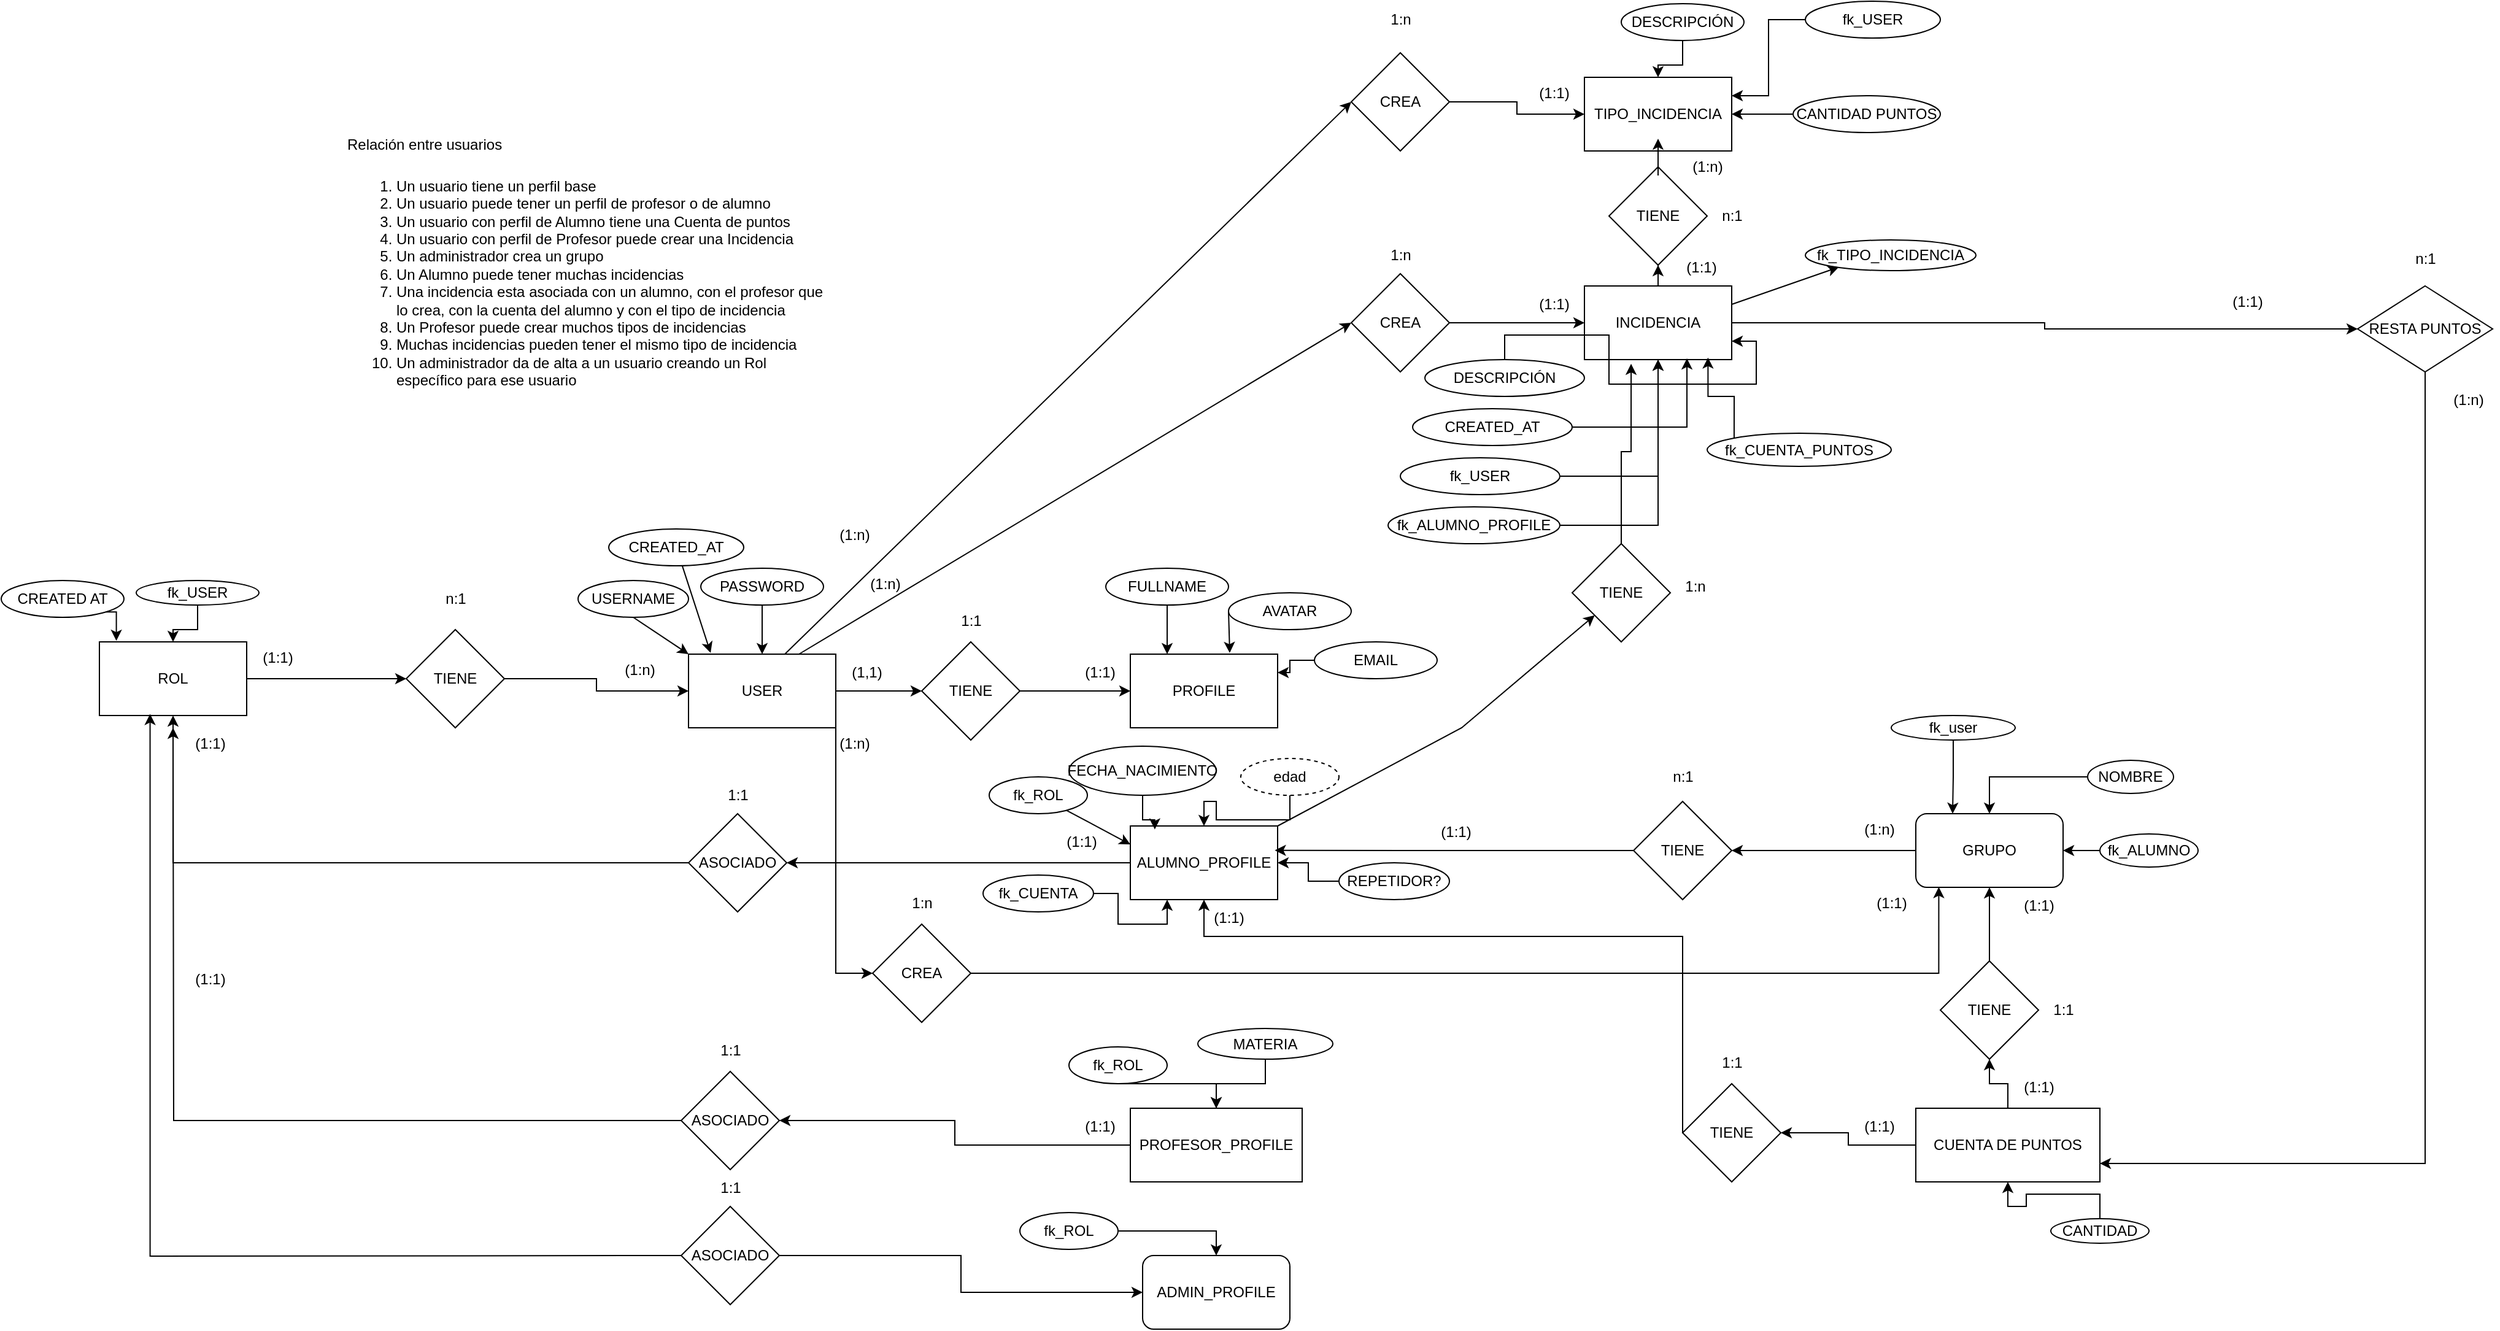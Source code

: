 <mxfile version="24.8.4">
  <diagram name="Página-1" id="fHq5Il7rkgxkkeVJPvbZ">
    <mxGraphModel dx="2620" dy="2134" grid="1" gridSize="10" guides="1" tooltips="1" connect="1" arrows="1" fold="1" page="1" pageScale="1" pageWidth="827" pageHeight="1169" math="0" shadow="0">
      <root>
        <mxCell id="0" />
        <mxCell id="1" parent="0" />
        <mxCell id="5nmSyV8fs2mh4pmYHU-O-1" value="&lt;h1 style=&quot;margin-top: 0px;&quot;&gt;&lt;span style=&quot;font-size: 12px; font-weight: 400;&quot;&gt;Relación entre usuarios&lt;/span&gt;&lt;/h1&gt;&lt;div&gt;&lt;ol&gt;&lt;li&gt;&lt;span style=&quot;font-size: 12px; font-weight: 400;&quot;&gt;Un usuario tiene un perfil base&lt;/span&gt;&lt;/li&gt;&lt;li&gt;Un usuario puede tener un perfil de profesor o de alumno&lt;/li&gt;&lt;li&gt;Un usuario con perfil de Alumno tiene una Cuenta de puntos&lt;/li&gt;&lt;li&gt;Un usuario con perfil de Profesor puede crear una Incidencia&lt;/li&gt;&lt;li&gt;Un administrador crea un grupo&lt;/li&gt;&lt;li&gt;Un Alumno puede tener muchas incidencias&lt;/li&gt;&lt;li&gt;Una incidencia esta asociada con un alumno, con el profesor que lo crea, con la cuenta del alumno y con el tipo de incidencia&lt;/li&gt;&lt;li&gt;Un Profesor puede crear muchos tipos de incidencias&lt;/li&gt;&lt;li&gt;Muchas incidencias pueden tener el mismo tipo de incidencia&lt;/li&gt;&lt;li&gt;Un administrador da de alta a un usuario creando un Rol específico para ese usuario&lt;/li&gt;&lt;/ol&gt;&lt;/div&gt;" style="text;html=1;whiteSpace=wrap;overflow=hidden;rounded=0;" vertex="1" parent="1">
          <mxGeometry x="60" y="60" width="390" height="250" as="geometry" />
        </mxCell>
        <mxCell id="5nmSyV8fs2mh4pmYHU-O-5" style="edgeStyle=orthogonalEdgeStyle;rounded=0;orthogonalLoop=1;jettySize=auto;html=1;exitX=1;exitY=0.5;exitDx=0;exitDy=0;entryX=0;entryY=0.5;entryDx=0;entryDy=0;" edge="1" parent="1" source="5nmSyV8fs2mh4pmYHU-O-3" target="5nmSyV8fs2mh4pmYHU-O-6">
          <mxGeometry relative="1" as="geometry">
            <mxPoint x="520" y="530" as="targetPoint" />
          </mxGeometry>
        </mxCell>
        <mxCell id="5nmSyV8fs2mh4pmYHU-O-261" style="edgeStyle=orthogonalEdgeStyle;rounded=0;orthogonalLoop=1;jettySize=auto;html=1;exitX=0.75;exitY=1;exitDx=0;exitDy=0;entryX=0;entryY=0.5;entryDx=0;entryDy=0;" edge="1" parent="1" source="5nmSyV8fs2mh4pmYHU-O-3" target="5nmSyV8fs2mh4pmYHU-O-260">
          <mxGeometry relative="1" as="geometry">
            <Array as="points">
              <mxPoint x="460" y="560" />
              <mxPoint x="460" y="760" />
            </Array>
          </mxGeometry>
        </mxCell>
        <mxCell id="5nmSyV8fs2mh4pmYHU-O-3" value="USER" style="whiteSpace=wrap;html=1;" vertex="1" parent="1">
          <mxGeometry x="340" y="500" width="120" height="60" as="geometry" />
        </mxCell>
        <mxCell id="5nmSyV8fs2mh4pmYHU-O-8" style="edgeStyle=orthogonalEdgeStyle;rounded=0;orthogonalLoop=1;jettySize=auto;html=1;entryX=0;entryY=0.5;entryDx=0;entryDy=0;" edge="1" parent="1" source="5nmSyV8fs2mh4pmYHU-O-6" target="5nmSyV8fs2mh4pmYHU-O-7">
          <mxGeometry relative="1" as="geometry" />
        </mxCell>
        <mxCell id="5nmSyV8fs2mh4pmYHU-O-6" value="TIENE" style="rhombus;whiteSpace=wrap;html=1;" vertex="1" parent="1">
          <mxGeometry x="530" y="490" width="80" height="80" as="geometry" />
        </mxCell>
        <mxCell id="5nmSyV8fs2mh4pmYHU-O-7" value="PROFILE" style="whiteSpace=wrap;html=1;" vertex="1" parent="1">
          <mxGeometry x="700" y="500" width="120" height="60" as="geometry" />
        </mxCell>
        <mxCell id="5nmSyV8fs2mh4pmYHU-O-9" value="(1,1)" style="text;html=1;align=center;verticalAlign=middle;resizable=0;points=[];autosize=1;strokeColor=none;fillColor=none;" vertex="1" parent="1">
          <mxGeometry x="460" y="500" width="50" height="30" as="geometry" />
        </mxCell>
        <mxCell id="5nmSyV8fs2mh4pmYHU-O-10" value="(1:1)" style="text;html=1;align=center;verticalAlign=middle;resizable=0;points=[];autosize=1;strokeColor=none;fillColor=none;" vertex="1" parent="1">
          <mxGeometry x="650" y="500" width="50" height="30" as="geometry" />
        </mxCell>
        <mxCell id="5nmSyV8fs2mh4pmYHU-O-20" style="rounded=0;orthogonalLoop=1;jettySize=auto;html=1;exitX=0.5;exitY=1;exitDx=0;exitDy=0;entryX=0;entryY=0;entryDx=0;entryDy=0;" edge="1" parent="1" source="5nmSyV8fs2mh4pmYHU-O-12" target="5nmSyV8fs2mh4pmYHU-O-3">
          <mxGeometry relative="1" as="geometry" />
        </mxCell>
        <mxCell id="5nmSyV8fs2mh4pmYHU-O-12" value="USERNAME" style="ellipse;whiteSpace=wrap;html=1;" vertex="1" parent="1">
          <mxGeometry x="250" y="440" width="90" height="30" as="geometry" />
        </mxCell>
        <mxCell id="5nmSyV8fs2mh4pmYHU-O-22" style="edgeStyle=orthogonalEdgeStyle;rounded=0;orthogonalLoop=1;jettySize=auto;html=1;entryX=0.5;entryY=0;entryDx=0;entryDy=0;" edge="1" parent="1" source="5nmSyV8fs2mh4pmYHU-O-13" target="5nmSyV8fs2mh4pmYHU-O-3">
          <mxGeometry relative="1" as="geometry" />
        </mxCell>
        <mxCell id="5nmSyV8fs2mh4pmYHU-O-13" value="PASSWORD" style="ellipse;whiteSpace=wrap;html=1;" vertex="1" parent="1">
          <mxGeometry x="350" y="430" width="100" height="30" as="geometry" />
        </mxCell>
        <mxCell id="5nmSyV8fs2mh4pmYHU-O-32" style="edgeStyle=orthogonalEdgeStyle;rounded=0;orthogonalLoop=1;jettySize=auto;html=1;exitX=0.5;exitY=1;exitDx=0;exitDy=0;entryX=0.25;entryY=0;entryDx=0;entryDy=0;" edge="1" parent="1" source="5nmSyV8fs2mh4pmYHU-O-23" target="5nmSyV8fs2mh4pmYHU-O-7">
          <mxGeometry relative="1" as="geometry" />
        </mxCell>
        <mxCell id="5nmSyV8fs2mh4pmYHU-O-23" value="FULLNAME" style="ellipse;whiteSpace=wrap;html=1;" vertex="1" parent="1">
          <mxGeometry x="680" y="430" width="100" height="30" as="geometry" />
        </mxCell>
        <mxCell id="5nmSyV8fs2mh4pmYHU-O-25" value="AVATAR&lt;span style=&quot;color: rgba(0, 0, 0, 0); font-family: monospace; font-size: 0px; text-align: start; text-wrap-mode: nowrap;&quot;&gt;%3CmxGraphModel%3E%3Croot%3E%3CmxCell%20id%3D%220%22%2F%3E%3CmxCell%20id%3D%221%22%20parent%3D%220%22%2F%3E%3CmxCell%20id%3D%222%22%20value%3D%22FULLNAME%22%20style%3D%22ellipse%3BwhiteSpace%3Dwrap%3Bhtml%3D1%3B%22%20vertex%3D%221%22%20parent%3D%221%22%3E%3CmxGeometry%20x%3D%221320%22%20y%3D%22110%22%20width%3D%22100%22%20height%3D%2230%22%20as%3D%22geometry%22%2F%3E%3C%2FmxCell%3E%3C%2Froot%3E%3C%2FmxGraphModel%3E&lt;/span&gt;" style="ellipse;whiteSpace=wrap;html=1;" vertex="1" parent="1">
          <mxGeometry x="780" y="450" width="100" height="30" as="geometry" />
        </mxCell>
        <mxCell id="5nmSyV8fs2mh4pmYHU-O-33" style="edgeStyle=orthogonalEdgeStyle;rounded=0;orthogonalLoop=1;jettySize=auto;html=1;entryX=1;entryY=0.25;entryDx=0;entryDy=0;" edge="1" parent="1" source="5nmSyV8fs2mh4pmYHU-O-30" target="5nmSyV8fs2mh4pmYHU-O-7">
          <mxGeometry relative="1" as="geometry">
            <mxPoint x="830" y="520" as="targetPoint" />
          </mxGeometry>
        </mxCell>
        <mxCell id="5nmSyV8fs2mh4pmYHU-O-30" value="EMAIL" style="ellipse;whiteSpace=wrap;html=1;" vertex="1" parent="1">
          <mxGeometry x="850" y="490" width="100" height="30" as="geometry" />
        </mxCell>
        <mxCell id="5nmSyV8fs2mh4pmYHU-O-31" style="rounded=0;orthogonalLoop=1;jettySize=auto;html=1;exitX=0;exitY=0.5;exitDx=0;exitDy=0;entryX=0.675;entryY=-0.017;entryDx=0;entryDy=0;entryPerimeter=0;" edge="1" parent="1" source="5nmSyV8fs2mh4pmYHU-O-25" target="5nmSyV8fs2mh4pmYHU-O-7">
          <mxGeometry relative="1" as="geometry" />
        </mxCell>
        <mxCell id="5nmSyV8fs2mh4pmYHU-O-34" value="1:1" style="text;html=1;align=center;verticalAlign=middle;resizable=0;points=[];autosize=1;strokeColor=none;fillColor=none;" vertex="1" parent="1">
          <mxGeometry x="550" y="458" width="40" height="30" as="geometry" />
        </mxCell>
        <mxCell id="5nmSyV8fs2mh4pmYHU-O-38" style="edgeStyle=orthogonalEdgeStyle;rounded=0;orthogonalLoop=1;jettySize=auto;html=1;exitX=1;exitY=0.5;exitDx=0;exitDy=0;entryX=0;entryY=0.5;entryDx=0;entryDy=0;" edge="1" parent="1" source="5nmSyV8fs2mh4pmYHU-O-35" target="5nmSyV8fs2mh4pmYHU-O-3">
          <mxGeometry relative="1" as="geometry" />
        </mxCell>
        <mxCell id="5nmSyV8fs2mh4pmYHU-O-35" value="TIENE" style="rhombus;whiteSpace=wrap;html=1;" vertex="1" parent="1">
          <mxGeometry x="110" y="480" width="80" height="80" as="geometry" />
        </mxCell>
        <mxCell id="5nmSyV8fs2mh4pmYHU-O-37" style="edgeStyle=orthogonalEdgeStyle;rounded=0;orthogonalLoop=1;jettySize=auto;html=1;exitX=1;exitY=0.5;exitDx=0;exitDy=0;entryX=0;entryY=0.5;entryDx=0;entryDy=0;" edge="1" parent="1" source="5nmSyV8fs2mh4pmYHU-O-36" target="5nmSyV8fs2mh4pmYHU-O-35">
          <mxGeometry relative="1" as="geometry" />
        </mxCell>
        <mxCell id="5nmSyV8fs2mh4pmYHU-O-36" value="ROL" style="whiteSpace=wrap;html=1;" vertex="1" parent="1">
          <mxGeometry x="-140" y="490" width="120" height="60" as="geometry" />
        </mxCell>
        <mxCell id="5nmSyV8fs2mh4pmYHU-O-39" value="CREATED AT" style="ellipse;whiteSpace=wrap;html=1;" vertex="1" parent="1">
          <mxGeometry x="-220" y="440" width="100" height="30" as="geometry" />
        </mxCell>
        <mxCell id="5nmSyV8fs2mh4pmYHU-O-40" value="(1:1)" style="text;html=1;align=center;verticalAlign=middle;resizable=0;points=[];autosize=1;strokeColor=none;fillColor=none;" vertex="1" parent="1">
          <mxGeometry x="-20" y="488" width="50" height="30" as="geometry" />
        </mxCell>
        <mxCell id="5nmSyV8fs2mh4pmYHU-O-41" value="(1:n)" style="text;html=1;align=center;verticalAlign=middle;resizable=0;points=[];autosize=1;strokeColor=none;fillColor=none;" vertex="1" parent="1">
          <mxGeometry x="275" y="498" width="50" height="30" as="geometry" />
        </mxCell>
        <mxCell id="5nmSyV8fs2mh4pmYHU-O-42" value="n:1" style="text;html=1;align=center;verticalAlign=middle;resizable=0;points=[];autosize=1;strokeColor=none;fillColor=none;" vertex="1" parent="1">
          <mxGeometry x="130" y="440" width="40" height="30" as="geometry" />
        </mxCell>
        <mxCell id="5nmSyV8fs2mh4pmYHU-O-45" value="" style="edgeStyle=orthogonalEdgeStyle;rounded=0;orthogonalLoop=1;jettySize=auto;html=1;" edge="1" parent="1" source="5nmSyV8fs2mh4pmYHU-O-43" target="5nmSyV8fs2mh4pmYHU-O-36">
          <mxGeometry relative="1" as="geometry" />
        </mxCell>
        <mxCell id="5nmSyV8fs2mh4pmYHU-O-43" value="fk_USER" style="ellipse;whiteSpace=wrap;html=1;" vertex="1" parent="1">
          <mxGeometry x="-110" y="440" width="100" height="20" as="geometry" />
        </mxCell>
        <mxCell id="5nmSyV8fs2mh4pmYHU-O-44" style="edgeStyle=orthogonalEdgeStyle;rounded=0;orthogonalLoop=1;jettySize=auto;html=1;exitX=1;exitY=1;exitDx=0;exitDy=0;entryX=0.115;entryY=-0.015;entryDx=0;entryDy=0;entryPerimeter=0;" edge="1" parent="1" source="5nmSyV8fs2mh4pmYHU-O-39" target="5nmSyV8fs2mh4pmYHU-O-36">
          <mxGeometry relative="1" as="geometry" />
        </mxCell>
        <mxCell id="5nmSyV8fs2mh4pmYHU-O-50" style="edgeStyle=orthogonalEdgeStyle;rounded=0;orthogonalLoop=1;jettySize=auto;html=1;entryX=1;entryY=0.5;entryDx=0;entryDy=0;" edge="1" parent="1" source="5nmSyV8fs2mh4pmYHU-O-46" target="5nmSyV8fs2mh4pmYHU-O-48">
          <mxGeometry relative="1" as="geometry" />
        </mxCell>
        <mxCell id="5nmSyV8fs2mh4pmYHU-O-227" style="rounded=0;orthogonalLoop=1;jettySize=auto;html=1;exitX=1;exitY=0;exitDx=0;exitDy=0;" edge="1" parent="1" source="5nmSyV8fs2mh4pmYHU-O-46" target="5nmSyV8fs2mh4pmYHU-O-225">
          <mxGeometry relative="1" as="geometry">
            <Array as="points">
              <mxPoint x="970" y="560" />
            </Array>
          </mxGeometry>
        </mxCell>
        <mxCell id="5nmSyV8fs2mh4pmYHU-O-46" value="ALUMNO_PROFILE" style="whiteSpace=wrap;html=1;" vertex="1" parent="1">
          <mxGeometry x="700" y="640" width="120" height="60" as="geometry" />
        </mxCell>
        <mxCell id="5nmSyV8fs2mh4pmYHU-O-55" style="edgeStyle=orthogonalEdgeStyle;rounded=0;orthogonalLoop=1;jettySize=auto;html=1;entryX=1;entryY=0.5;entryDx=0;entryDy=0;" edge="1" parent="1" source="5nmSyV8fs2mh4pmYHU-O-47" target="5nmSyV8fs2mh4pmYHU-O-49">
          <mxGeometry relative="1" as="geometry" />
        </mxCell>
        <mxCell id="5nmSyV8fs2mh4pmYHU-O-47" value="PROFESOR_PROFILE" style="whiteSpace=wrap;html=1;" vertex="1" parent="1">
          <mxGeometry x="700" y="870" width="140" height="60" as="geometry" />
        </mxCell>
        <mxCell id="5nmSyV8fs2mh4pmYHU-O-51" style="edgeStyle=orthogonalEdgeStyle;rounded=0;orthogonalLoop=1;jettySize=auto;html=1;entryX=0.5;entryY=1;entryDx=0;entryDy=0;" edge="1" parent="1" source="5nmSyV8fs2mh4pmYHU-O-48" target="5nmSyV8fs2mh4pmYHU-O-36">
          <mxGeometry relative="1" as="geometry" />
        </mxCell>
        <mxCell id="5nmSyV8fs2mh4pmYHU-O-48" value="ASOCIADO" style="rhombus;whiteSpace=wrap;html=1;" vertex="1" parent="1">
          <mxGeometry x="340" y="630" width="80" height="80" as="geometry" />
        </mxCell>
        <mxCell id="5nmSyV8fs2mh4pmYHU-O-56" style="edgeStyle=orthogonalEdgeStyle;rounded=0;orthogonalLoop=1;jettySize=auto;html=1;" edge="1" parent="1" source="5nmSyV8fs2mh4pmYHU-O-49">
          <mxGeometry relative="1" as="geometry">
            <mxPoint x="-80" y="560" as="targetPoint" />
          </mxGeometry>
        </mxCell>
        <mxCell id="5nmSyV8fs2mh4pmYHU-O-49" value="ASOCIADO" style="rhombus;whiteSpace=wrap;html=1;" vertex="1" parent="1">
          <mxGeometry x="334" y="840" width="80" height="80" as="geometry" />
        </mxCell>
        <mxCell id="5nmSyV8fs2mh4pmYHU-O-52" value="(1:1)" style="text;html=1;align=center;verticalAlign=middle;resizable=0;points=[];autosize=1;strokeColor=none;fillColor=none;" vertex="1" parent="1">
          <mxGeometry x="635" y="638" width="50" height="30" as="geometry" />
        </mxCell>
        <mxCell id="5nmSyV8fs2mh4pmYHU-O-53" value="(1:1)" style="text;html=1;align=center;verticalAlign=middle;resizable=0;points=[];autosize=1;strokeColor=none;fillColor=none;" vertex="1" parent="1">
          <mxGeometry x="-75" y="558" width="50" height="30" as="geometry" />
        </mxCell>
        <mxCell id="5nmSyV8fs2mh4pmYHU-O-54" value="1:1" style="text;html=1;align=center;verticalAlign=middle;resizable=0;points=[];autosize=1;strokeColor=none;fillColor=none;" vertex="1" parent="1">
          <mxGeometry x="360" y="600" width="40" height="30" as="geometry" />
        </mxCell>
        <mxCell id="5nmSyV8fs2mh4pmYHU-O-57" value="(1:1)" style="text;html=1;align=center;verticalAlign=middle;resizable=0;points=[];autosize=1;strokeColor=none;fillColor=none;" vertex="1" parent="1">
          <mxGeometry x="-75" y="750" width="50" height="30" as="geometry" />
        </mxCell>
        <mxCell id="5nmSyV8fs2mh4pmYHU-O-58" value="(1:1)" style="text;html=1;align=center;verticalAlign=middle;resizable=0;points=[];autosize=1;strokeColor=none;fillColor=none;" vertex="1" parent="1">
          <mxGeometry x="650" y="870" width="50" height="30" as="geometry" />
        </mxCell>
        <mxCell id="5nmSyV8fs2mh4pmYHU-O-59" value="1:1" style="text;html=1;align=center;verticalAlign=middle;resizable=0;points=[];autosize=1;strokeColor=none;fillColor=none;" vertex="1" parent="1">
          <mxGeometry x="354" y="808" width="40" height="30" as="geometry" />
        </mxCell>
        <mxCell id="5nmSyV8fs2mh4pmYHU-O-224" style="rounded=0;orthogonalLoop=1;jettySize=auto;html=1;entryX=0;entryY=0.25;entryDx=0;entryDy=0;" edge="1" parent="1" source="5nmSyV8fs2mh4pmYHU-O-60" target="5nmSyV8fs2mh4pmYHU-O-46">
          <mxGeometry relative="1" as="geometry" />
        </mxCell>
        <mxCell id="5nmSyV8fs2mh4pmYHU-O-60" value="fk_ROL&lt;span style=&quot;color: rgba(0, 0, 0, 0); font-family: monospace; font-size: 0px; text-align: start; text-wrap-mode: nowrap;&quot;&gt;%3CmxGraphModel%3E%3Croot%3E%3CmxCell%20id%3D%220%22%2F%3E%3CmxCell%20id%3D%221%22%20parent%3D%220%22%2F%3E%3CmxCell%20id%3D%222%22%20value%3D%22CREATED%20AT%22%20style%3D%22ellipse%3BwhiteSpace%3Dwrap%3Bhtml%3D1%3B%22%20vertex%3D%221%22%20parent%3D%221%22%3E%3CmxGeometry%20x%3D%22-220%22%20y%3D%22440%22%20width%3D%22100%22%20height%3D%2230%22%20as%3D%22geometry%22%2F%3E%3C%2FmxCell%3E%3C%2Froot%3E%3C%2FmxGraphModel%3E&lt;/span&gt;" style="ellipse;whiteSpace=wrap;html=1;" vertex="1" parent="1">
          <mxGeometry x="585" y="600" width="80" height="30" as="geometry" />
        </mxCell>
        <mxCell id="5nmSyV8fs2mh4pmYHU-O-63" style="edgeStyle=orthogonalEdgeStyle;rounded=0;orthogonalLoop=1;jettySize=auto;html=1;" edge="1" parent="1" source="5nmSyV8fs2mh4pmYHU-O-61" target="5nmSyV8fs2mh4pmYHU-O-47">
          <mxGeometry relative="1" as="geometry">
            <Array as="points">
              <mxPoint x="770" y="850" />
            </Array>
          </mxGeometry>
        </mxCell>
        <mxCell id="5nmSyV8fs2mh4pmYHU-O-61" value="fk_ROL&lt;span style=&quot;color: rgba(0, 0, 0, 0); font-family: monospace; font-size: 0px; text-align: start; text-wrap-mode: nowrap;&quot;&gt;%3CmxGraphModel%3E%3Croot%3E%3CmxCell%20id%3D%220%22%2F%3E%3CmxCell%20id%3D%221%22%20parent%3D%220%22%2F%3E%3CmxCell%20id%3D%222%22%20value%3D%22CREATED%20AT%22%20style%3D%22ellipse%3BwhiteSpace%3Dwrap%3Bhtml%3D1%3B%22%20vertex%3D%221%22%20parent%3D%221%22%3E%3CmxGeometry%20x%3D%22-220%22%20y%3D%22440%22%20width%3D%22100%22%20height%3D%2230%22%20as%3D%22geometry%22%2F%3E%3C%2FmxCell%3E%3C%2Froot%3E%3C%2FmxGraphModel%3E&lt;/span&gt;" style="ellipse;whiteSpace=wrap;html=1;" vertex="1" parent="1">
          <mxGeometry x="650" y="820" width="80" height="30" as="geometry" />
        </mxCell>
        <mxCell id="5nmSyV8fs2mh4pmYHU-O-66" value="" style="edgeStyle=orthogonalEdgeStyle;rounded=0;orthogonalLoop=1;jettySize=auto;html=1;" edge="1" parent="1" source="5nmSyV8fs2mh4pmYHU-O-64" target="5nmSyV8fs2mh4pmYHU-O-46">
          <mxGeometry relative="1" as="geometry" />
        </mxCell>
        <mxCell id="5nmSyV8fs2mh4pmYHU-O-64" value="REPETIDOR?" style="ellipse;whiteSpace=wrap;html=1;" vertex="1" parent="1">
          <mxGeometry x="870" y="670" width="90" height="30" as="geometry" />
        </mxCell>
        <mxCell id="5nmSyV8fs2mh4pmYHU-O-68" value="" style="edgeStyle=orthogonalEdgeStyle;rounded=0;orthogonalLoop=1;jettySize=auto;html=1;" edge="1" parent="1" source="5nmSyV8fs2mh4pmYHU-O-67" target="5nmSyV8fs2mh4pmYHU-O-46">
          <mxGeometry relative="1" as="geometry" />
        </mxCell>
        <mxCell id="5nmSyV8fs2mh4pmYHU-O-67" value="edad" style="ellipse;whiteSpace=wrap;html=1;dashed=1;" vertex="1" parent="1">
          <mxGeometry x="790" y="585" width="80" height="30" as="geometry" />
        </mxCell>
        <mxCell id="5nmSyV8fs2mh4pmYHU-O-69" value="FECHA_NACIMIENTO" style="ellipse;whiteSpace=wrap;html=1;" vertex="1" parent="1">
          <mxGeometry x="650" y="575" width="120" height="40" as="geometry" />
        </mxCell>
        <mxCell id="5nmSyV8fs2mh4pmYHU-O-72" style="edgeStyle=orthogonalEdgeStyle;rounded=0;orthogonalLoop=1;jettySize=auto;html=1;entryX=0.166;entryY=0.047;entryDx=0;entryDy=0;entryPerimeter=0;" edge="1" parent="1" source="5nmSyV8fs2mh4pmYHU-O-69" target="5nmSyV8fs2mh4pmYHU-O-46">
          <mxGeometry relative="1" as="geometry" />
        </mxCell>
        <mxCell id="5nmSyV8fs2mh4pmYHU-O-74" value="ADMIN_PROFILE" style="rounded=1;whiteSpace=wrap;html=1;" vertex="1" parent="1">
          <mxGeometry x="710" y="990" width="120" height="60" as="geometry" />
        </mxCell>
        <mxCell id="5nmSyV8fs2mh4pmYHU-O-76" value="" style="edgeStyle=orthogonalEdgeStyle;rounded=0;orthogonalLoop=1;jettySize=auto;html=1;" edge="1" parent="1" source="5nmSyV8fs2mh4pmYHU-O-75" target="5nmSyV8fs2mh4pmYHU-O-74">
          <mxGeometry relative="1" as="geometry" />
        </mxCell>
        <mxCell id="5nmSyV8fs2mh4pmYHU-O-75" value="fk_ROL" style="ellipse;whiteSpace=wrap;html=1;" vertex="1" parent="1">
          <mxGeometry x="610" y="955" width="80" height="30" as="geometry" />
        </mxCell>
        <mxCell id="5nmSyV8fs2mh4pmYHU-O-77" style="edgeStyle=orthogonalEdgeStyle;rounded=0;orthogonalLoop=1;jettySize=auto;html=1;entryX=0.344;entryY=0.979;entryDx=0;entryDy=0;entryPerimeter=0;" edge="1" parent="1" target="5nmSyV8fs2mh4pmYHU-O-36">
          <mxGeometry relative="1" as="geometry">
            <mxPoint x="-86" y="640" as="targetPoint" />
            <mxPoint x="334" y="990" as="sourcePoint" />
          </mxGeometry>
        </mxCell>
        <mxCell id="5nmSyV8fs2mh4pmYHU-O-79" style="edgeStyle=orthogonalEdgeStyle;rounded=0;orthogonalLoop=1;jettySize=auto;html=1;entryX=0;entryY=0.5;entryDx=0;entryDy=0;" edge="1" parent="1" source="5nmSyV8fs2mh4pmYHU-O-78" target="5nmSyV8fs2mh4pmYHU-O-74">
          <mxGeometry relative="1" as="geometry" />
        </mxCell>
        <mxCell id="5nmSyV8fs2mh4pmYHU-O-78" value="ASOCIADO" style="rhombus;whiteSpace=wrap;html=1;" vertex="1" parent="1">
          <mxGeometry x="334" y="950" width="80" height="80" as="geometry" />
        </mxCell>
        <mxCell id="5nmSyV8fs2mh4pmYHU-O-80" value="1:1" style="text;html=1;align=center;verticalAlign=middle;resizable=0;points=[];autosize=1;strokeColor=none;fillColor=none;" vertex="1" parent="1">
          <mxGeometry x="354" y="920" width="40" height="30" as="geometry" />
        </mxCell>
        <mxCell id="5nmSyV8fs2mh4pmYHU-O-87" style="edgeStyle=orthogonalEdgeStyle;rounded=0;orthogonalLoop=1;jettySize=auto;html=1;" edge="1" parent="1" source="5nmSyV8fs2mh4pmYHU-O-81">
          <mxGeometry relative="1" as="geometry">
            <mxPoint x="1190" y="660" as="targetPoint" />
          </mxGeometry>
        </mxCell>
        <mxCell id="5nmSyV8fs2mh4pmYHU-O-81" value="GRUPO" style="rounded=1;whiteSpace=wrap;html=1;" vertex="1" parent="1">
          <mxGeometry x="1340" y="630" width="120" height="60" as="geometry" />
        </mxCell>
        <mxCell id="5nmSyV8fs2mh4pmYHU-O-83" value="" style="edgeStyle=orthogonalEdgeStyle;rounded=0;orthogonalLoop=1;jettySize=auto;html=1;" edge="1" parent="1" source="5nmSyV8fs2mh4pmYHU-O-82" target="5nmSyV8fs2mh4pmYHU-O-81">
          <mxGeometry relative="1" as="geometry" />
        </mxCell>
        <mxCell id="5nmSyV8fs2mh4pmYHU-O-82" value="NOMBRE" style="ellipse;whiteSpace=wrap;html=1;" vertex="1" parent="1">
          <mxGeometry x="1480" y="586.5" width="70" height="27" as="geometry" />
        </mxCell>
        <mxCell id="5nmSyV8fs2mh4pmYHU-O-84" value="TIENE" style="rhombus;whiteSpace=wrap;html=1;" vertex="1" parent="1">
          <mxGeometry x="1110" y="620" width="80" height="80" as="geometry" />
        </mxCell>
        <mxCell id="5nmSyV8fs2mh4pmYHU-O-89" style="edgeStyle=orthogonalEdgeStyle;rounded=0;orthogonalLoop=1;jettySize=auto;html=1;entryX=0.981;entryY=0.331;entryDx=0;entryDy=0;entryPerimeter=0;" edge="1" parent="1" source="5nmSyV8fs2mh4pmYHU-O-84" target="5nmSyV8fs2mh4pmYHU-O-46">
          <mxGeometry relative="1" as="geometry" />
        </mxCell>
        <mxCell id="5nmSyV8fs2mh4pmYHU-O-90" value="(1:1)" style="text;html=1;align=center;verticalAlign=middle;resizable=0;points=[];autosize=1;strokeColor=none;fillColor=none;" vertex="1" parent="1">
          <mxGeometry x="940" y="630" width="50" height="30" as="geometry" />
        </mxCell>
        <mxCell id="5nmSyV8fs2mh4pmYHU-O-91" value="(1:n)" style="text;html=1;align=center;verticalAlign=middle;resizable=0;points=[];autosize=1;strokeColor=none;fillColor=none;" vertex="1" parent="1">
          <mxGeometry x="1285" y="628" width="50" height="30" as="geometry" />
        </mxCell>
        <mxCell id="5nmSyV8fs2mh4pmYHU-O-92" value="n:1" style="text;html=1;align=center;verticalAlign=middle;resizable=0;points=[];autosize=1;strokeColor=none;fillColor=none;" vertex="1" parent="1">
          <mxGeometry x="1130" y="585" width="40" height="30" as="geometry" />
        </mxCell>
        <mxCell id="5nmSyV8fs2mh4pmYHU-O-94" value="" style="edgeStyle=orthogonalEdgeStyle;rounded=0;orthogonalLoop=1;jettySize=auto;html=1;" edge="1" parent="1" source="5nmSyV8fs2mh4pmYHU-O-93" target="5nmSyV8fs2mh4pmYHU-O-81">
          <mxGeometry relative="1" as="geometry" />
        </mxCell>
        <mxCell id="5nmSyV8fs2mh4pmYHU-O-93" value="fk_ALUMNO" style="ellipse;whiteSpace=wrap;html=1;" vertex="1" parent="1">
          <mxGeometry x="1490" y="646.5" width="80" height="27" as="geometry" />
        </mxCell>
        <mxCell id="5nmSyV8fs2mh4pmYHU-O-100" value="" style="edgeStyle=orthogonalEdgeStyle;rounded=0;orthogonalLoop=1;jettySize=auto;html=1;" edge="1" parent="1" source="5nmSyV8fs2mh4pmYHU-O-95" target="5nmSyV8fs2mh4pmYHU-O-99">
          <mxGeometry relative="1" as="geometry" />
        </mxCell>
        <mxCell id="5nmSyV8fs2mh4pmYHU-O-111" value="" style="edgeStyle=orthogonalEdgeStyle;rounded=0;orthogonalLoop=1;jettySize=auto;html=1;" edge="1" parent="1" source="5nmSyV8fs2mh4pmYHU-O-95" target="5nmSyV8fs2mh4pmYHU-O-110">
          <mxGeometry relative="1" as="geometry" />
        </mxCell>
        <mxCell id="5nmSyV8fs2mh4pmYHU-O-95" value="CUENTA DE PUNTOS" style="rounded=0;whiteSpace=wrap;html=1;" vertex="1" parent="1">
          <mxGeometry x="1340" y="870" width="150" height="60" as="geometry" />
        </mxCell>
        <mxCell id="5nmSyV8fs2mh4pmYHU-O-98" value="" style="edgeStyle=orthogonalEdgeStyle;rounded=0;orthogonalLoop=1;jettySize=auto;html=1;" edge="1" parent="1" source="5nmSyV8fs2mh4pmYHU-O-97" target="5nmSyV8fs2mh4pmYHU-O-95">
          <mxGeometry relative="1" as="geometry" />
        </mxCell>
        <mxCell id="5nmSyV8fs2mh4pmYHU-O-97" value="CANTIDAD" style="ellipse;whiteSpace=wrap;html=1;" vertex="1" parent="1">
          <mxGeometry x="1450" y="960" width="80" height="20" as="geometry" />
        </mxCell>
        <mxCell id="5nmSyV8fs2mh4pmYHU-O-102" style="edgeStyle=orthogonalEdgeStyle;rounded=0;orthogonalLoop=1;jettySize=auto;html=1;entryX=0.5;entryY=1;entryDx=0;entryDy=0;" edge="1" parent="1" source="5nmSyV8fs2mh4pmYHU-O-99" target="5nmSyV8fs2mh4pmYHU-O-46">
          <mxGeometry relative="1" as="geometry">
            <mxPoint x="760" y="730" as="targetPoint" />
            <Array as="points">
              <mxPoint x="1150" y="730" />
              <mxPoint x="760" y="730" />
            </Array>
          </mxGeometry>
        </mxCell>
        <mxCell id="5nmSyV8fs2mh4pmYHU-O-99" value="TIENE" style="rhombus;whiteSpace=wrap;html=1;" vertex="1" parent="1">
          <mxGeometry x="1150" y="850" width="80" height="80" as="geometry" />
        </mxCell>
        <mxCell id="5nmSyV8fs2mh4pmYHU-O-103" value="(1:1)" style="text;html=1;align=center;verticalAlign=middle;resizable=0;points=[];autosize=1;strokeColor=none;fillColor=none;" vertex="1" parent="1">
          <mxGeometry x="755" y="700" width="50" height="30" as="geometry" />
        </mxCell>
        <mxCell id="5nmSyV8fs2mh4pmYHU-O-104" value="(1:1)" style="text;html=1;align=center;verticalAlign=middle;resizable=0;points=[];autosize=1;strokeColor=none;fillColor=none;" vertex="1" parent="1">
          <mxGeometry x="1285" y="870" width="50" height="30" as="geometry" />
        </mxCell>
        <mxCell id="5nmSyV8fs2mh4pmYHU-O-105" value="1:1" style="text;html=1;align=center;verticalAlign=middle;resizable=0;points=[];autosize=1;strokeColor=none;fillColor=none;" vertex="1" parent="1">
          <mxGeometry x="1170" y="818" width="40" height="30" as="geometry" />
        </mxCell>
        <mxCell id="5nmSyV8fs2mh4pmYHU-O-106" style="edgeStyle=orthogonalEdgeStyle;rounded=0;orthogonalLoop=1;jettySize=auto;html=1;exitX=0.5;exitY=1;exitDx=0;exitDy=0;" edge="1" parent="1" source="5nmSyV8fs2mh4pmYHU-O-64" target="5nmSyV8fs2mh4pmYHU-O-64">
          <mxGeometry relative="1" as="geometry" />
        </mxCell>
        <mxCell id="5nmSyV8fs2mh4pmYHU-O-108" value="" style="edgeStyle=orthogonalEdgeStyle;rounded=0;orthogonalLoop=1;jettySize=auto;html=1;entryX=0.25;entryY=1;entryDx=0;entryDy=0;" edge="1" parent="1" source="5nmSyV8fs2mh4pmYHU-O-107" target="5nmSyV8fs2mh4pmYHU-O-46">
          <mxGeometry relative="1" as="geometry" />
        </mxCell>
        <mxCell id="5nmSyV8fs2mh4pmYHU-O-107" value="fk_CUENTA" style="ellipse;whiteSpace=wrap;html=1;" vertex="1" parent="1">
          <mxGeometry x="580" y="680" width="90" height="30" as="geometry" />
        </mxCell>
        <mxCell id="5nmSyV8fs2mh4pmYHU-O-112" value="" style="edgeStyle=orthogonalEdgeStyle;rounded=0;orthogonalLoop=1;jettySize=auto;html=1;" edge="1" parent="1" source="5nmSyV8fs2mh4pmYHU-O-110" target="5nmSyV8fs2mh4pmYHU-O-81">
          <mxGeometry relative="1" as="geometry" />
        </mxCell>
        <mxCell id="5nmSyV8fs2mh4pmYHU-O-110" value="TIENE" style="rhombus;whiteSpace=wrap;html=1;" vertex="1" parent="1">
          <mxGeometry x="1360" y="750" width="80" height="80" as="geometry" />
        </mxCell>
        <mxCell id="5nmSyV8fs2mh4pmYHU-O-114" value="(1:1)" style="text;html=1;align=center;verticalAlign=middle;resizable=0;points=[];autosize=1;strokeColor=none;fillColor=none;" vertex="1" parent="1">
          <mxGeometry x="1415" y="838" width="50" height="30" as="geometry" />
        </mxCell>
        <mxCell id="5nmSyV8fs2mh4pmYHU-O-115" value="(1:1)" style="text;html=1;align=center;verticalAlign=middle;resizable=0;points=[];autosize=1;strokeColor=none;fillColor=none;" vertex="1" parent="1">
          <mxGeometry x="1415" y="690" width="50" height="30" as="geometry" />
        </mxCell>
        <mxCell id="5nmSyV8fs2mh4pmYHU-O-116" value="1:1" style="text;html=1;align=center;verticalAlign=middle;resizable=0;points=[];autosize=1;strokeColor=none;fillColor=none;" vertex="1" parent="1">
          <mxGeometry x="1440" y="775" width="40" height="30" as="geometry" />
        </mxCell>
        <mxCell id="5nmSyV8fs2mh4pmYHU-O-241" style="edgeStyle=orthogonalEdgeStyle;rounded=0;orthogonalLoop=1;jettySize=auto;html=1;" edge="1" parent="1" source="5nmSyV8fs2mh4pmYHU-O-128" target="5nmSyV8fs2mh4pmYHU-O-232">
          <mxGeometry relative="1" as="geometry" />
        </mxCell>
        <mxCell id="5nmSyV8fs2mh4pmYHU-O-248" style="edgeStyle=orthogonalEdgeStyle;rounded=0;orthogonalLoop=1;jettySize=auto;html=1;exitX=1;exitY=0.5;exitDx=0;exitDy=0;entryX=0;entryY=0.5;entryDx=0;entryDy=0;" edge="1" parent="1" source="5nmSyV8fs2mh4pmYHU-O-128" target="5nmSyV8fs2mh4pmYHU-O-247">
          <mxGeometry relative="1" as="geometry" />
        </mxCell>
        <mxCell id="5nmSyV8fs2mh4pmYHU-O-128" value="INCIDENCIA" style="whiteSpace=wrap;html=1;" vertex="1" parent="1">
          <mxGeometry x="1070" y="200" width="120" height="60" as="geometry" />
        </mxCell>
        <mxCell id="5nmSyV8fs2mh4pmYHU-O-129" value="TIPO_INCIDENCIA" style="whiteSpace=wrap;html=1;" vertex="1" parent="1">
          <mxGeometry x="1070" y="30" width="120" height="60" as="geometry" />
        </mxCell>
        <mxCell id="5nmSyV8fs2mh4pmYHU-O-130" value="" style="edgeStyle=orthogonalEdgeStyle;rounded=0;orthogonalLoop=1;jettySize=auto;html=1;" edge="1" parent="1" source="5nmSyV8fs2mh4pmYHU-O-131" target="5nmSyV8fs2mh4pmYHU-O-129">
          <mxGeometry relative="1" as="geometry" />
        </mxCell>
        <mxCell id="5nmSyV8fs2mh4pmYHU-O-131" value="DESCRIPCIÓN" style="ellipse;whiteSpace=wrap;html=1;" vertex="1" parent="1">
          <mxGeometry x="1100" y="-30" width="100" height="30" as="geometry" />
        </mxCell>
        <mxCell id="5nmSyV8fs2mh4pmYHU-O-132" value="" style="edgeStyle=orthogonalEdgeStyle;rounded=0;orthogonalLoop=1;jettySize=auto;html=1;" edge="1" parent="1" source="5nmSyV8fs2mh4pmYHU-O-133" target="5nmSyV8fs2mh4pmYHU-O-129">
          <mxGeometry relative="1" as="geometry" />
        </mxCell>
        <mxCell id="5nmSyV8fs2mh4pmYHU-O-133" value="CANTIDAD PUNTOS" style="ellipse;whiteSpace=wrap;html=1;" vertex="1" parent="1">
          <mxGeometry x="1240" y="45" width="120" height="30" as="geometry" />
        </mxCell>
        <mxCell id="5nmSyV8fs2mh4pmYHU-O-208" value="" style="edgeStyle=orthogonalEdgeStyle;rounded=0;orthogonalLoop=1;jettySize=auto;html=1;" edge="1" parent="1" source="5nmSyV8fs2mh4pmYHU-O-200" target="5nmSyV8fs2mh4pmYHU-O-129">
          <mxGeometry relative="1" as="geometry" />
        </mxCell>
        <mxCell id="5nmSyV8fs2mh4pmYHU-O-200" value="CREA" style="rhombus;whiteSpace=wrap;html=1;" vertex="1" parent="1">
          <mxGeometry x="880" y="10" width="80" height="80" as="geometry" />
        </mxCell>
        <mxCell id="5nmSyV8fs2mh4pmYHU-O-209" value="" style="edgeStyle=orthogonalEdgeStyle;rounded=0;orthogonalLoop=1;jettySize=auto;html=1;" edge="1" parent="1" source="5nmSyV8fs2mh4pmYHU-O-201" target="5nmSyV8fs2mh4pmYHU-O-128">
          <mxGeometry relative="1" as="geometry" />
        </mxCell>
        <mxCell id="5nmSyV8fs2mh4pmYHU-O-201" value="CREA" style="rhombus;whiteSpace=wrap;html=1;" vertex="1" parent="1">
          <mxGeometry x="880" y="190" width="80" height="80" as="geometry" />
        </mxCell>
        <mxCell id="5nmSyV8fs2mh4pmYHU-O-204" style="rounded=0;orthogonalLoop=1;jettySize=auto;html=1;entryX=0;entryY=0.5;entryDx=0;entryDy=0;exitX=0.656;exitY=-0.004;exitDx=0;exitDy=0;exitPerimeter=0;" edge="1" parent="1" source="5nmSyV8fs2mh4pmYHU-O-3" target="5nmSyV8fs2mh4pmYHU-O-200">
          <mxGeometry relative="1" as="geometry" />
        </mxCell>
        <mxCell id="5nmSyV8fs2mh4pmYHU-O-205" style="rounded=0;orthogonalLoop=1;jettySize=auto;html=1;entryX=0;entryY=0.5;entryDx=0;entryDy=0;exitX=0.75;exitY=0;exitDx=0;exitDy=0;" edge="1" parent="1" source="5nmSyV8fs2mh4pmYHU-O-3" target="5nmSyV8fs2mh4pmYHU-O-201">
          <mxGeometry relative="1" as="geometry" />
        </mxCell>
        <mxCell id="5nmSyV8fs2mh4pmYHU-O-206" value="(1:n)" style="text;html=1;align=center;verticalAlign=middle;resizable=0;points=[];autosize=1;strokeColor=none;fillColor=none;" vertex="1" parent="1">
          <mxGeometry x="450" y="388" width="50" height="30" as="geometry" />
        </mxCell>
        <mxCell id="5nmSyV8fs2mh4pmYHU-O-207" value="(1:n)" style="text;html=1;align=center;verticalAlign=middle;resizable=0;points=[];autosize=1;strokeColor=none;fillColor=none;" vertex="1" parent="1">
          <mxGeometry x="475" y="428" width="50" height="30" as="geometry" />
        </mxCell>
        <mxCell id="5nmSyV8fs2mh4pmYHU-O-210" value="1:n" style="text;html=1;align=center;verticalAlign=middle;resizable=0;points=[];autosize=1;strokeColor=none;fillColor=none;" vertex="1" parent="1">
          <mxGeometry x="900" y="-32" width="40" height="30" as="geometry" />
        </mxCell>
        <mxCell id="5nmSyV8fs2mh4pmYHU-O-211" value="(1:1)" style="text;html=1;align=center;verticalAlign=middle;resizable=0;points=[];autosize=1;strokeColor=none;fillColor=none;" vertex="1" parent="1">
          <mxGeometry x="1020" y="28" width="50" height="30" as="geometry" />
        </mxCell>
        <mxCell id="5nmSyV8fs2mh4pmYHU-O-212" value="(1:1)" style="text;html=1;align=center;verticalAlign=middle;resizable=0;points=[];autosize=1;strokeColor=none;fillColor=none;" vertex="1" parent="1">
          <mxGeometry x="1020" y="200" width="50" height="30" as="geometry" />
        </mxCell>
        <mxCell id="5nmSyV8fs2mh4pmYHU-O-213" value="1:n" style="text;html=1;align=center;verticalAlign=middle;resizable=0;points=[];autosize=1;strokeColor=none;fillColor=none;" vertex="1" parent="1">
          <mxGeometry x="900" y="160" width="40" height="30" as="geometry" />
        </mxCell>
        <mxCell id="5nmSyV8fs2mh4pmYHU-O-216" value="" style="edgeStyle=orthogonalEdgeStyle;rounded=0;orthogonalLoop=1;jettySize=auto;html=1;" edge="1" parent="1" source="5nmSyV8fs2mh4pmYHU-O-214" target="5nmSyV8fs2mh4pmYHU-O-128">
          <mxGeometry relative="1" as="geometry" />
        </mxCell>
        <mxCell id="5nmSyV8fs2mh4pmYHU-O-214" value="fk_USER" style="ellipse;whiteSpace=wrap;html=1;" vertex="1" parent="1">
          <mxGeometry x="920" y="340" width="130" height="30" as="geometry" />
        </mxCell>
        <mxCell id="5nmSyV8fs2mh4pmYHU-O-219" style="edgeStyle=orthogonalEdgeStyle;rounded=0;orthogonalLoop=1;jettySize=auto;html=1;entryX=1;entryY=0.25;entryDx=0;entryDy=0;" edge="1" parent="1" source="5nmSyV8fs2mh4pmYHU-O-215" target="5nmSyV8fs2mh4pmYHU-O-129">
          <mxGeometry relative="1" as="geometry" />
        </mxCell>
        <mxCell id="5nmSyV8fs2mh4pmYHU-O-215" value="fk_USER" style="ellipse;whiteSpace=wrap;html=1;" vertex="1" parent="1">
          <mxGeometry x="1250" y="-32" width="110" height="30" as="geometry" />
        </mxCell>
        <mxCell id="5nmSyV8fs2mh4pmYHU-O-221" value="" style="edgeStyle=orthogonalEdgeStyle;rounded=0;orthogonalLoop=1;jettySize=auto;html=1;entryX=0.696;entryY=0.984;entryDx=0;entryDy=0;entryPerimeter=0;" edge="1" parent="1" source="5nmSyV8fs2mh4pmYHU-O-220" target="5nmSyV8fs2mh4pmYHU-O-128">
          <mxGeometry relative="1" as="geometry" />
        </mxCell>
        <mxCell id="5nmSyV8fs2mh4pmYHU-O-220" value="CREATED_AT" style="ellipse;whiteSpace=wrap;html=1;" vertex="1" parent="1">
          <mxGeometry x="930" y="300" width="130" height="30" as="geometry" />
        </mxCell>
        <mxCell id="5nmSyV8fs2mh4pmYHU-O-223" style="edgeStyle=orthogonalEdgeStyle;rounded=0;orthogonalLoop=1;jettySize=auto;html=1;entryX=1;entryY=0.75;entryDx=0;entryDy=0;" edge="1" parent="1" source="5nmSyV8fs2mh4pmYHU-O-222" target="5nmSyV8fs2mh4pmYHU-O-128">
          <mxGeometry relative="1" as="geometry" />
        </mxCell>
        <mxCell id="5nmSyV8fs2mh4pmYHU-O-222" value="DESCRIPCIÓN" style="ellipse;whiteSpace=wrap;html=1;" vertex="1" parent="1">
          <mxGeometry x="940" y="260" width="130" height="30" as="geometry" />
        </mxCell>
        <mxCell id="5nmSyV8fs2mh4pmYHU-O-225" value="TIENE" style="rhombus;whiteSpace=wrap;html=1;" vertex="1" parent="1">
          <mxGeometry x="1060" y="410" width="80" height="80" as="geometry" />
        </mxCell>
        <mxCell id="5nmSyV8fs2mh4pmYHU-O-228" style="edgeStyle=orthogonalEdgeStyle;rounded=0;orthogonalLoop=1;jettySize=auto;html=1;entryX=0.317;entryY=1.057;entryDx=0;entryDy=0;entryPerimeter=0;" edge="1" parent="1" source="5nmSyV8fs2mh4pmYHU-O-225" target="5nmSyV8fs2mh4pmYHU-O-128">
          <mxGeometry relative="1" as="geometry" />
        </mxCell>
        <mxCell id="5nmSyV8fs2mh4pmYHU-O-229" value="1:n" style="text;html=1;align=center;verticalAlign=middle;resizable=0;points=[];autosize=1;strokeColor=none;fillColor=none;" vertex="1" parent="1">
          <mxGeometry x="1140" y="430" width="40" height="30" as="geometry" />
        </mxCell>
        <mxCell id="5nmSyV8fs2mh4pmYHU-O-231" value="" style="edgeStyle=orthogonalEdgeStyle;rounded=0;orthogonalLoop=1;jettySize=auto;html=1;" edge="1" parent="1" source="5nmSyV8fs2mh4pmYHU-O-230" target="5nmSyV8fs2mh4pmYHU-O-128">
          <mxGeometry relative="1" as="geometry" />
        </mxCell>
        <mxCell id="5nmSyV8fs2mh4pmYHU-O-230" value="fk_ALUMNO_PROFILE" style="ellipse;whiteSpace=wrap;html=1;" vertex="1" parent="1">
          <mxGeometry x="910" y="380" width="140" height="30" as="geometry" />
        </mxCell>
        <mxCell id="5nmSyV8fs2mh4pmYHU-O-232" value="TIENE" style="rhombus;whiteSpace=wrap;html=1;" vertex="1" parent="1">
          <mxGeometry x="1090" y="103" width="80" height="80" as="geometry" />
        </mxCell>
        <mxCell id="5nmSyV8fs2mh4pmYHU-O-236" value="(1:1)" style="text;html=1;align=center;verticalAlign=middle;resizable=0;points=[];autosize=1;strokeColor=none;fillColor=none;" vertex="1" parent="1">
          <mxGeometry x="1140" y="170" width="50" height="30" as="geometry" />
        </mxCell>
        <mxCell id="5nmSyV8fs2mh4pmYHU-O-237" value="(1:n)" style="text;html=1;align=center;verticalAlign=middle;resizable=0;points=[];autosize=1;strokeColor=none;fillColor=none;" vertex="1" parent="1">
          <mxGeometry x="1145" y="88" width="50" height="30" as="geometry" />
        </mxCell>
        <mxCell id="5nmSyV8fs2mh4pmYHU-O-238" value="n:1" style="text;html=1;align=center;verticalAlign=middle;resizable=0;points=[];autosize=1;strokeColor=none;fillColor=none;" vertex="1" parent="1">
          <mxGeometry x="1170" y="128" width="40" height="30" as="geometry" />
        </mxCell>
        <mxCell id="5nmSyV8fs2mh4pmYHU-O-243" style="edgeStyle=orthogonalEdgeStyle;rounded=0;orthogonalLoop=1;jettySize=auto;html=1;entryX=0.5;entryY=0.833;entryDx=0;entryDy=0;entryPerimeter=0;" edge="1" parent="1" source="5nmSyV8fs2mh4pmYHU-O-232" target="5nmSyV8fs2mh4pmYHU-O-129">
          <mxGeometry relative="1" as="geometry" />
        </mxCell>
        <mxCell id="5nmSyV8fs2mh4pmYHU-O-244" value="fk_TIPO_INCIDENCIA" style="ellipse;whiteSpace=wrap;html=1;" vertex="1" parent="1">
          <mxGeometry x="1250" y="162.5" width="139" height="25" as="geometry" />
        </mxCell>
        <mxCell id="5nmSyV8fs2mh4pmYHU-O-246" style="rounded=0;orthogonalLoop=1;jettySize=auto;html=1;exitX=1;exitY=0.25;exitDx=0;exitDy=0;entryX=0.196;entryY=0.887;entryDx=0;entryDy=0;entryPerimeter=0;" edge="1" parent="1" source="5nmSyV8fs2mh4pmYHU-O-128" target="5nmSyV8fs2mh4pmYHU-O-244">
          <mxGeometry relative="1" as="geometry" />
        </mxCell>
        <mxCell id="5nmSyV8fs2mh4pmYHU-O-249" style="edgeStyle=orthogonalEdgeStyle;rounded=0;orthogonalLoop=1;jettySize=auto;html=1;exitX=0.5;exitY=1;exitDx=0;exitDy=0;entryX=1;entryY=0.75;entryDx=0;entryDy=0;" edge="1" parent="1" source="5nmSyV8fs2mh4pmYHU-O-247" target="5nmSyV8fs2mh4pmYHU-O-95">
          <mxGeometry relative="1" as="geometry" />
        </mxCell>
        <mxCell id="5nmSyV8fs2mh4pmYHU-O-247" value="RESTA PUNTOS" style="rhombus;whiteSpace=wrap;html=1;" vertex="1" parent="1">
          <mxGeometry x="1700" y="200" width="110" height="70" as="geometry" />
        </mxCell>
        <mxCell id="5nmSyV8fs2mh4pmYHU-O-250" value="CREATED_AT" style="ellipse;whiteSpace=wrap;html=1;" vertex="1" parent="1">
          <mxGeometry x="275" y="398" width="110" height="30" as="geometry" />
        </mxCell>
        <mxCell id="5nmSyV8fs2mh4pmYHU-O-251" style="rounded=0;orthogonalLoop=1;jettySize=auto;html=1;entryX=0.15;entryY=-0.017;entryDx=0;entryDy=0;entryPerimeter=0;" edge="1" parent="1" source="5nmSyV8fs2mh4pmYHU-O-250" target="5nmSyV8fs2mh4pmYHU-O-3">
          <mxGeometry relative="1" as="geometry" />
        </mxCell>
        <mxCell id="5nmSyV8fs2mh4pmYHU-O-253" value="" style="edgeStyle=orthogonalEdgeStyle;rounded=0;orthogonalLoop=1;jettySize=auto;html=1;" edge="1" parent="1" source="5nmSyV8fs2mh4pmYHU-O-252" target="5nmSyV8fs2mh4pmYHU-O-47">
          <mxGeometry relative="1" as="geometry" />
        </mxCell>
        <mxCell id="5nmSyV8fs2mh4pmYHU-O-252" value="MATERIA" style="ellipse;whiteSpace=wrap;html=1;" vertex="1" parent="1">
          <mxGeometry x="755" y="805" width="110" height="25" as="geometry" />
        </mxCell>
        <mxCell id="5nmSyV8fs2mh4pmYHU-O-254" value="(1:1)" style="text;html=1;align=center;verticalAlign=middle;resizable=0;points=[];autosize=1;strokeColor=none;fillColor=none;" vertex="1" parent="1">
          <mxGeometry x="1585" y="198" width="50" height="30" as="geometry" />
        </mxCell>
        <mxCell id="5nmSyV8fs2mh4pmYHU-O-255" value="(1:n)" style="text;html=1;align=center;verticalAlign=middle;resizable=0;points=[];autosize=1;strokeColor=none;fillColor=none;" vertex="1" parent="1">
          <mxGeometry x="1765" y="278" width="50" height="30" as="geometry" />
        </mxCell>
        <mxCell id="5nmSyV8fs2mh4pmYHU-O-256" value="n:1" style="text;html=1;align=center;verticalAlign=middle;resizable=0;points=[];autosize=1;strokeColor=none;fillColor=none;" vertex="1" parent="1">
          <mxGeometry x="1735" y="162.5" width="40" height="30" as="geometry" />
        </mxCell>
        <mxCell id="5nmSyV8fs2mh4pmYHU-O-257" value="fk_CUENTA_PUNTOS" style="ellipse;whiteSpace=wrap;html=1;" vertex="1" parent="1">
          <mxGeometry x="1170" y="320" width="150" height="27" as="geometry" />
        </mxCell>
        <mxCell id="5nmSyV8fs2mh4pmYHU-O-258" style="edgeStyle=orthogonalEdgeStyle;rounded=0;orthogonalLoop=1;jettySize=auto;html=1;exitX=0;exitY=0;exitDx=0;exitDy=0;entryX=0.839;entryY=0.972;entryDx=0;entryDy=0;entryPerimeter=0;" edge="1" parent="1" source="5nmSyV8fs2mh4pmYHU-O-257" target="5nmSyV8fs2mh4pmYHU-O-128">
          <mxGeometry relative="1" as="geometry" />
        </mxCell>
        <mxCell id="5nmSyV8fs2mh4pmYHU-O-260" value="CREA" style="rhombus;whiteSpace=wrap;html=1;" vertex="1" parent="1">
          <mxGeometry x="490" y="720" width="80" height="80" as="geometry" />
        </mxCell>
        <mxCell id="5nmSyV8fs2mh4pmYHU-O-262" style="edgeStyle=orthogonalEdgeStyle;rounded=0;orthogonalLoop=1;jettySize=auto;html=1;exitX=1;exitY=0.5;exitDx=0;exitDy=0;entryX=0.156;entryY=0.996;entryDx=0;entryDy=0;entryPerimeter=0;" edge="1" parent="1" source="5nmSyV8fs2mh4pmYHU-O-260" target="5nmSyV8fs2mh4pmYHU-O-81">
          <mxGeometry relative="1" as="geometry" />
        </mxCell>
        <mxCell id="5nmSyV8fs2mh4pmYHU-O-263" value="(1:n)" style="text;html=1;align=center;verticalAlign=middle;resizable=0;points=[];autosize=1;strokeColor=none;fillColor=none;" vertex="1" parent="1">
          <mxGeometry x="450" y="558" width="50" height="30" as="geometry" />
        </mxCell>
        <mxCell id="5nmSyV8fs2mh4pmYHU-O-264" value="(1:1)" style="text;html=1;align=center;verticalAlign=middle;resizable=0;points=[];autosize=1;strokeColor=none;fillColor=none;" vertex="1" parent="1">
          <mxGeometry x="1295" y="688" width="50" height="30" as="geometry" />
        </mxCell>
        <mxCell id="5nmSyV8fs2mh4pmYHU-O-265" value="1:n" style="text;html=1;align=center;verticalAlign=middle;resizable=0;points=[];autosize=1;strokeColor=none;fillColor=none;" vertex="1" parent="1">
          <mxGeometry x="510" y="688" width="40" height="30" as="geometry" />
        </mxCell>
        <mxCell id="5nmSyV8fs2mh4pmYHU-O-269" style="edgeStyle=orthogonalEdgeStyle;rounded=0;orthogonalLoop=1;jettySize=auto;html=1;exitX=0.5;exitY=1;exitDx=0;exitDy=0;entryX=0.25;entryY=0;entryDx=0;entryDy=0;" edge="1" parent="1" source="5nmSyV8fs2mh4pmYHU-O-267" target="5nmSyV8fs2mh4pmYHU-O-81">
          <mxGeometry relative="1" as="geometry" />
        </mxCell>
        <mxCell id="5nmSyV8fs2mh4pmYHU-O-267" value="fk_user" style="ellipse;whiteSpace=wrap;html=1;" vertex="1" parent="1">
          <mxGeometry x="1320" y="550" width="101" height="20" as="geometry" />
        </mxCell>
      </root>
    </mxGraphModel>
  </diagram>
</mxfile>
